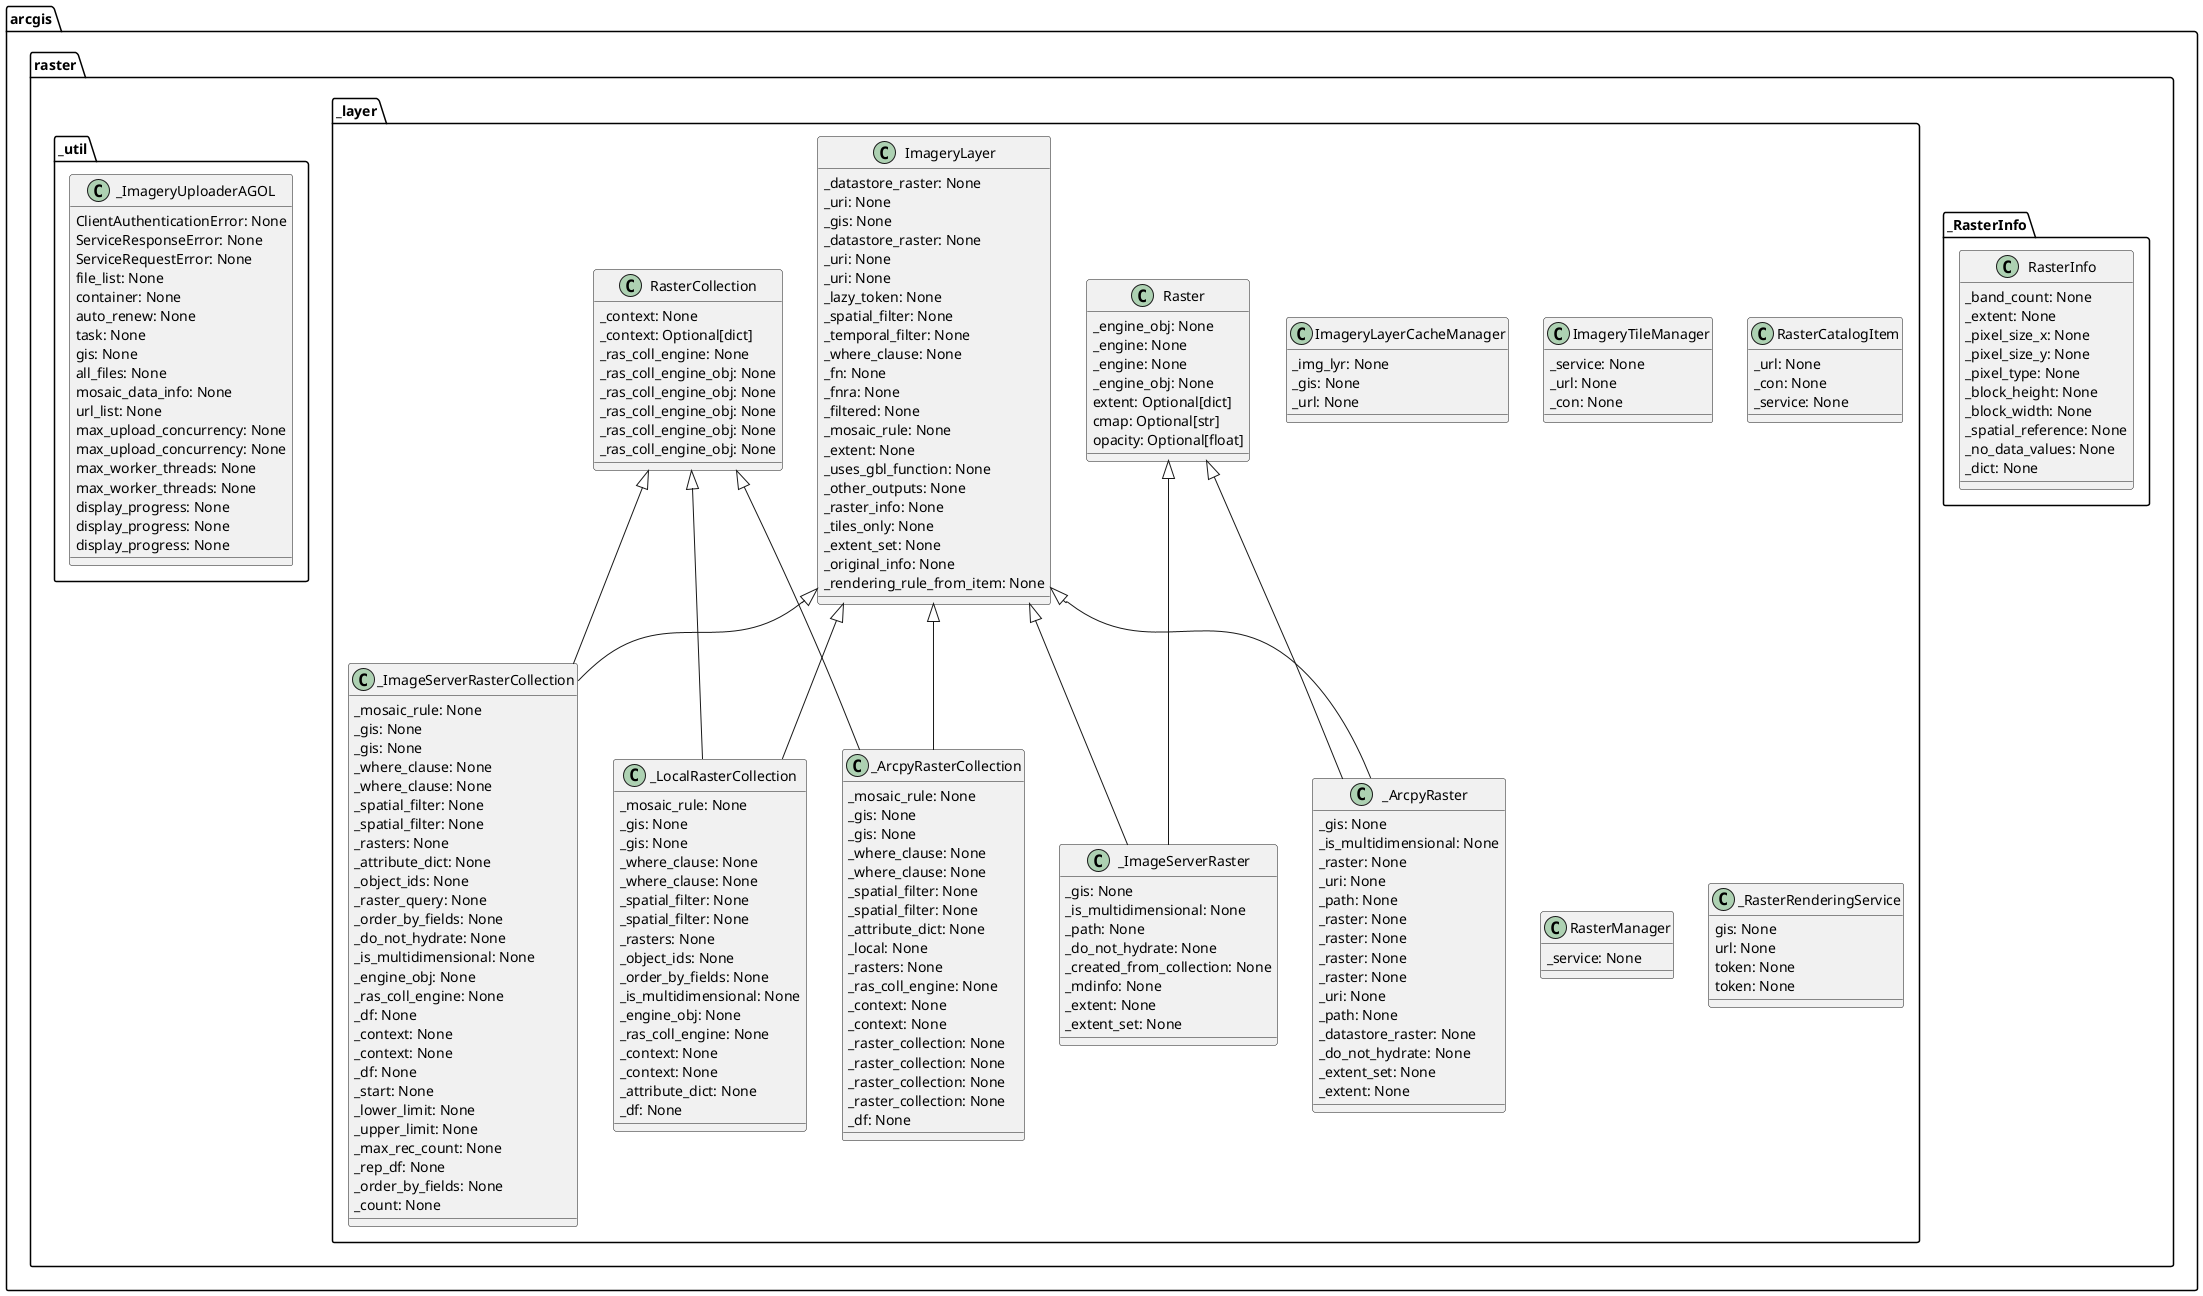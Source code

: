 @startuml
class arcgis.raster._RasterInfo.RasterInfo {
  _band_count: None
  _extent: None
  _pixel_size_x: None
  _pixel_size_y: None
  _pixel_type: None
  _block_height: None
  _block_width: None
  _spatial_reference: None
  _no_data_values: None
  _dict: None
}
class arcgis.raster._layer.ImageryLayer {
  _datastore_raster: None
  _uri: None
  _gis: None
  _datastore_raster: None
  _uri: None
  _uri: None
  _lazy_token: None
  _spatial_filter: None
  _temporal_filter: None
  _where_clause: None
  _fn: None
  _fnra: None
  _filtered: None
  _mosaic_rule: None
  _extent: None
  _uses_gbl_function: None
  _other_outputs: None
  _raster_info: None
  _tiles_only: None
  _extent_set: None
  _original_info: None
  _rendering_rule_from_item: None
}
class arcgis.raster._layer.ImageryLayerCacheManager {
  _img_lyr: None
  _gis: None
  _url: None
}
class arcgis.raster._layer.ImageryTileManager {
  _service: None
  _url: None
  _con: None
}
class arcgis.raster._layer.Raster {
  _engine_obj: None
  _engine: None
  _engine: None
  _engine_obj: None
  extent: Optional[dict]
  cmap: Optional[str]
  opacity: Optional[float]
}
class arcgis.raster._layer.RasterCatalogItem {
  _url: None
  _con: None
  _service: None
}
class arcgis.raster._layer.RasterCollection {
  _context: None
  _context: Optional[dict]
  _ras_coll_engine: None
  _ras_coll_engine_obj: None
  _ras_coll_engine_obj: None
  _ras_coll_engine_obj: None
  _ras_coll_engine_obj: None
  _ras_coll_engine_obj: None
}
class arcgis.raster._layer.RasterManager {
  _service: None
}
class arcgis.raster._layer._ArcpyRaster {
  _gis: None
  _is_multidimensional: None
  _raster: None
  _uri: None
  _path: None
  _raster: None
  _raster: None
  _raster: None
  _raster: None
  _uri: None
  _path: None
  _datastore_raster: None
  _do_not_hydrate: None
  _extent_set: None
  _extent: None
}
class arcgis.raster._layer._ArcpyRasterCollection {
  _mosaic_rule: None
  _gis: None
  _gis: None
  _where_clause: None
  _where_clause: None
  _spatial_filter: None
  _spatial_filter: None
  _attribute_dict: None
  _local: None
  _rasters: None
  _ras_coll_engine: None
  _context: None
  _context: None
  _raster_collection: None
  _raster_collection: None
  _raster_collection: None
  _raster_collection: None
  _df: None
}
class arcgis.raster._layer._ImageServerRaster {
  _gis: None
  _is_multidimensional: None
  _path: None
  _do_not_hydrate: None
  _created_from_collection: None
  _mdinfo: None
  _extent: None
  _extent_set: None
}
class arcgis.raster._layer._ImageServerRasterCollection {
  _mosaic_rule: None
  _gis: None
  _gis: None
  _where_clause: None
  _where_clause: None
  _spatial_filter: None
  _spatial_filter: None
  _rasters: None
  _attribute_dict: None
  _object_ids: None
  _raster_query: None
  _order_by_fields: None
  _do_not_hydrate: None
  _is_multidimensional: None
  _engine_obj: None
  _ras_coll_engine: None
  _df: None
  _context: None
  _context: None
  _df: None
  _start: None
  _lower_limit: None
  _upper_limit: None
  _max_rec_count: None
  _rep_df: None
  _order_by_fields: None
  _count: None
}
class arcgis.raster._layer._LocalRasterCollection {
  _mosaic_rule: None
  _gis: None
  _gis: None
  _where_clause: None
  _where_clause: None
  _spatial_filter: None
  _spatial_filter: None
  _rasters: None
  _object_ids: None
  _order_by_fields: None
  _is_multidimensional: None
  _engine_obj: None
  _ras_coll_engine: None
  _context: None
  _context: None
  _attribute_dict: None
  _df: None
}
class arcgis.raster._layer._RasterRenderingService {
  gis: None
  url: None
  token: None
  token: None
}
class arcgis.raster._util._ImageryUploaderAGOL {
  ClientAuthenticationError: None
  ServiceResponseError: None
  ServiceRequestError: None
  file_list: None
  container: None
  auto_renew: None
  task: None
  gis: None
  all_files: None
  mosaic_data_info: None
  url_list: None
  max_upload_concurrency: None
  max_upload_concurrency: None
  max_worker_threads: None
  max_worker_threads: None
  display_progress: None
  display_progress: None
  display_progress: None
}
arcgis.raster._layer.Raster <|-- arcgis.raster._layer._ArcpyRaster
arcgis.raster._layer.ImageryLayer <|-- arcgis.raster._layer._ArcpyRaster
arcgis.raster._layer.RasterCollection <|-- arcgis.raster._layer._ArcpyRasterCollection
arcgis.raster._layer.ImageryLayer <|-- arcgis.raster._layer._ArcpyRasterCollection
arcgis.raster._layer.ImageryLayer <|-- arcgis.raster._layer._ImageServerRaster
arcgis.raster._layer.Raster <|-- arcgis.raster._layer._ImageServerRaster
arcgis.raster._layer.ImageryLayer <|-- arcgis.raster._layer._ImageServerRasterCollection
arcgis.raster._layer.RasterCollection <|-- arcgis.raster._layer._ImageServerRasterCollection
arcgis.raster._layer.ImageryLayer <|-- arcgis.raster._layer._LocalRasterCollection
arcgis.raster._layer.RasterCollection <|-- arcgis.raster._layer._LocalRasterCollection
@enduml
